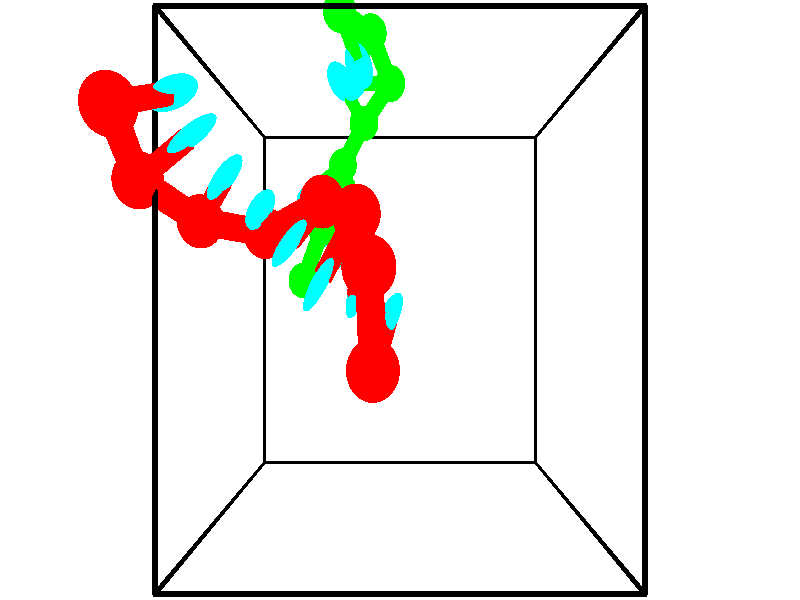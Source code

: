 // switches for output
#declare DRAW_BASES = 1; // possible values are 0, 1; only relevant for DNA ribbons
#declare DRAW_BASES_TYPE = 3; // possible values are 1, 2, 3; only relevant for DNA ribbons
#declare DRAW_FOG = 0; // set to 1 to enable fog

#include "colors.inc"

#include "transforms.inc"
background { rgb <1, 1, 1>}

#default {
   normal{
       ripples 0.25
       frequency 0.20
       turbulence 0.2
       lambda 5
   }
	finish {
		phong 0.1
		phong_size 40.
	}
}

// original window dimensions: 1024x640


// camera settings

camera {
	sky <-0, 1, 0>
	up <-0, 1, 0>
	right 1.6 * <1, 0, 0>
	location <2.5, 2.5, 11.1562>
	look_at <2.5, 2.5, 2.5>
	direction <0, 0, -8.6562>
	angle 67.0682
}


# declare cpy_camera_pos = <2.5, 2.5, 11.1562>;
# if (DRAW_FOG = 1)
fog {
	fog_type 2
	up vnormalize(cpy_camera_pos)
	color rgbt<1,1,1,0.3>
	distance 1e-5
	fog_alt 3e-3
	fog_offset 4
}
# end


// LIGHTS

# declare lum = 6;
global_settings {
	ambient_light rgb lum * <0.05, 0.05, 0.05>
	max_trace_level 15
}# declare cpy_direct_light_amount = 0.25;
light_source
{	1000 * <-1, -1, 1>,
	rgb lum * cpy_direct_light_amount
	parallel
}

light_source
{	1000 * <1, 1, -1>,
	rgb lum * cpy_direct_light_amount
	parallel
}

// strand 0

// nucleotide -1

// particle -1
sphere {
	<2.248674, 1.954963, 5.543755> 0.250000
	pigment { color rgbt <1,0,0,0> }
	no_shadow
}
cylinder {
	<2.325111, 2.182224, 5.223583>,  <2.370974, 2.318581, 5.031480>, 0.100000
	pigment { color rgbt <1,0,0,0> }
	no_shadow
}
cylinder {
	<2.325111, 2.182224, 5.223583>,  <2.248674, 1.954963, 5.543755>, 0.100000
	pigment { color rgbt <1,0,0,0> }
	no_shadow
}

// particle -1
sphere {
	<2.325111, 2.182224, 5.223583> 0.100000
	pigment { color rgbt <1,0,0,0> }
	no_shadow
}
sphere {
	0, 1
	scale<0.080000,0.200000,0.300000>
	matrix <-0.770221, 0.592294, 0.236534,
		0.608477, 0.571307, 0.550785,
		0.191093, 0.568152, -0.800430,
		2.382440, 2.352670, 4.983455>
	pigment { color rgbt <0,1,1,0> }
	no_shadow
}
cylinder {
	<2.216677, 2.750501, 5.650555>,  <2.248674, 1.954963, 5.543755>, 0.130000
	pigment { color rgbt <1,0,0,0> }
	no_shadow
}

// nucleotide -1

// particle -1
sphere {
	<2.216677, 2.750501, 5.650555> 0.250000
	pigment { color rgbt <1,0,0,0> }
	no_shadow
}
cylinder {
	<2.121315, 2.633556, 5.280109>,  <2.064098, 2.563390, 5.057842>, 0.100000
	pigment { color rgbt <1,0,0,0> }
	no_shadow
}
cylinder {
	<2.121315, 2.633556, 5.280109>,  <2.216677, 2.750501, 5.650555>, 0.100000
	pigment { color rgbt <1,0,0,0> }
	no_shadow
}

// particle -1
sphere {
	<2.121315, 2.633556, 5.280109> 0.100000
	pigment { color rgbt <1,0,0,0> }
	no_shadow
}
sphere {
	0, 1
	scale<0.080000,0.200000,0.300000>
	matrix <-0.939954, 0.309280, 0.144333,
		0.244232, 0.904914, -0.348541,
		-0.238406, -0.292362, -0.926114,
		2.049793, 2.545848, 5.002275>
	pigment { color rgbt <0,1,1,0> }
	no_shadow
}
cylinder {
	<2.054050, 3.233002, 5.023471>,  <2.216677, 2.750501, 5.650555>, 0.130000
	pigment { color rgbt <1,0,0,0> }
	no_shadow
}

// nucleotide -1

// particle -1
sphere {
	<2.054050, 3.233002, 5.023471> 0.250000
	pigment { color rgbt <1,0,0,0> }
	no_shadow
}
cylinder {
	<1.835579, 2.902702, 4.967146>,  <1.704496, 2.704522, 4.933351>, 0.100000
	pigment { color rgbt <1,0,0,0> }
	no_shadow
}
cylinder {
	<1.835579, 2.902702, 4.967146>,  <2.054050, 3.233002, 5.023471>, 0.100000
	pigment { color rgbt <1,0,0,0> }
	no_shadow
}

// particle -1
sphere {
	<1.835579, 2.902702, 4.967146> 0.100000
	pigment { color rgbt <1,0,0,0> }
	no_shadow
}
sphere {
	0, 1
	scale<0.080000,0.200000,0.300000>
	matrix <-0.837135, 0.532058, 0.126958,
		-0.029916, 0.187221, -0.981862,
		-0.546177, -0.825750, -0.140813,
		1.671726, 2.654977, 4.924902>
	pigment { color rgbt <0,1,1,0> }
	no_shadow
}
cylinder {
	<1.627732, 3.420020, 4.381248>,  <2.054050, 3.233002, 5.023471>, 0.130000
	pigment { color rgbt <1,0,0,0> }
	no_shadow
}

// nucleotide -1

// particle -1
sphere {
	<1.627732, 3.420020, 4.381248> 0.250000
	pigment { color rgbt <1,0,0,0> }
	no_shadow
}
cylinder {
	<1.467964, 3.177876, 4.656639>,  <1.372104, 3.032589, 4.821874>, 0.100000
	pigment { color rgbt <1,0,0,0> }
	no_shadow
}
cylinder {
	<1.467964, 3.177876, 4.656639>,  <1.627732, 3.420020, 4.381248>, 0.100000
	pigment { color rgbt <1,0,0,0> }
	no_shadow
}

// particle -1
sphere {
	<1.467964, 3.177876, 4.656639> 0.100000
	pigment { color rgbt <1,0,0,0> }
	no_shadow
}
sphere {
	0, 1
	scale<0.080000,0.200000,0.300000>
	matrix <-0.785414, 0.613299, 0.083603,
		-0.472853, -0.507347, -0.720423,
		-0.399419, -0.605362, 0.688478,
		1.348138, 2.996267, 4.863183>
	pigment { color rgbt <0,1,1,0> }
	no_shadow
}
cylinder {
	<0.942517, 3.145717, 4.166235>,  <1.627732, 3.420020, 4.381248>, 0.130000
	pigment { color rgbt <1,0,0,0> }
	no_shadow
}

// nucleotide -1

// particle -1
sphere {
	<0.942517, 3.145717, 4.166235> 0.250000
	pigment { color rgbt <1,0,0,0> }
	no_shadow
}
cylinder {
	<0.998421, 3.224926, 4.554308>,  <1.031963, 3.272451, 4.787152>, 0.100000
	pigment { color rgbt <1,0,0,0> }
	no_shadow
}
cylinder {
	<0.998421, 3.224926, 4.554308>,  <0.942517, 3.145717, 4.166235>, 0.100000
	pigment { color rgbt <1,0,0,0> }
	no_shadow
}

// particle -1
sphere {
	<0.998421, 3.224926, 4.554308> 0.100000
	pigment { color rgbt <1,0,0,0> }
	no_shadow
}
sphere {
	0, 1
	scale<0.080000,0.200000,0.300000>
	matrix <-0.744588, 0.666900, -0.028858,
		-0.652730, -0.718354, 0.240650,
		0.139759, 0.198021, 0.970183,
		1.040348, 3.284333, 4.845363>
	pigment { color rgbt <0,1,1,0> }
	no_shadow
}
cylinder {
	<0.273420, 3.231156, 4.418824>,  <0.942517, 3.145717, 4.166235>, 0.130000
	pigment { color rgbt <1,0,0,0> }
	no_shadow
}

// nucleotide -1

// particle -1
sphere {
	<0.273420, 3.231156, 4.418824> 0.250000
	pigment { color rgbt <1,0,0,0> }
	no_shadow
}
cylinder {
	<0.504601, 3.418739, 4.685972>,  <0.643309, 3.531289, 4.846261>, 0.100000
	pigment { color rgbt <1,0,0,0> }
	no_shadow
}
cylinder {
	<0.504601, 3.418739, 4.685972>,  <0.273420, 3.231156, 4.418824>, 0.100000
	pigment { color rgbt <1,0,0,0> }
	no_shadow
}

// particle -1
sphere {
	<0.504601, 3.418739, 4.685972> 0.100000
	pigment { color rgbt <1,0,0,0> }
	no_shadow
}
sphere {
	0, 1
	scale<0.080000,0.200000,0.300000>
	matrix <-0.676462, 0.733082, 0.070640,
		-0.456476, -0.492615, 0.740918,
		0.577952, 0.468957, 0.667870,
		0.677986, 3.559427, 4.886333>
	pigment { color rgbt <0,1,1,0> }
	no_shadow
}
cylinder {
	<-0.197910, 3.529694, 4.934539>,  <0.273420, 3.231156, 4.418824>, 0.130000
	pigment { color rgbt <1,0,0,0> }
	no_shadow
}

// nucleotide -1

// particle -1
sphere {
	<-0.197910, 3.529694, 4.934539> 0.250000
	pigment { color rgbt <1,0,0,0> }
	no_shadow
}
cylinder {
	<0.138138, 3.737240, 4.997757>,  <0.339767, 3.861768, 5.035688>, 0.100000
	pigment { color rgbt <1,0,0,0> }
	no_shadow
}
cylinder {
	<0.138138, 3.737240, 4.997757>,  <-0.197910, 3.529694, 4.934539>, 0.100000
	pigment { color rgbt <1,0,0,0> }
	no_shadow
}

// particle -1
sphere {
	<0.138138, 3.737240, 4.997757> 0.100000
	pigment { color rgbt <1,0,0,0> }
	no_shadow
}
sphere {
	0, 1
	scale<0.080000,0.200000,0.300000>
	matrix <-0.537976, 0.834252, 0.120852,
		-0.069143, -0.186555, 0.980008,
		0.840119, 0.518865, 0.158045,
		0.390174, 3.892899, 5.045170>
	pigment { color rgbt <0,1,1,0> }
	no_shadow
}
cylinder {
	<-0.171556, 3.997936, 5.618163>,  <-0.197910, 3.529694, 4.934539>, 0.130000
	pigment { color rgbt <1,0,0,0> }
	no_shadow
}

// nucleotide -1

// particle -1
sphere {
	<-0.171556, 3.997936, 5.618163> 0.250000
	pigment { color rgbt <1,0,0,0> }
	no_shadow
}
cylinder {
	<0.048004, 4.134552, 5.312992>,  <0.179740, 4.216522, 5.129889>, 0.100000
	pigment { color rgbt <1,0,0,0> }
	no_shadow
}
cylinder {
	<0.048004, 4.134552, 5.312992>,  <-0.171556, 3.997936, 5.618163>, 0.100000
	pigment { color rgbt <1,0,0,0> }
	no_shadow
}

// particle -1
sphere {
	<0.048004, 4.134552, 5.312992> 0.100000
	pigment { color rgbt <1,0,0,0> }
	no_shadow
}
sphere {
	0, 1
	scale<0.080000,0.200000,0.300000>
	matrix <-0.637017, 0.761882, -0.117240,
		0.541218, 0.550351, 0.635764,
		0.548900, 0.341540, -0.762928,
		0.212674, 4.237014, 5.084114>
	pigment { color rgbt <0,1,1,0> }
	no_shadow
}
// strand 1

// nucleotide -1

// particle -1
sphere {
	<1.598886, 6.098100, 2.123089> 0.250000
	pigment { color rgbt <0,1,0,0> }
	no_shadow
}
cylinder {
	<1.757355, 5.739601, 2.043301>,  <1.852436, 5.524502, 1.995428>, 0.100000
	pigment { color rgbt <0,1,0,0> }
	no_shadow
}
cylinder {
	<1.757355, 5.739601, 2.043301>,  <1.598886, 6.098100, 2.123089>, 0.100000
	pigment { color rgbt <0,1,0,0> }
	no_shadow
}

// particle -1
sphere {
	<1.757355, 5.739601, 2.043301> 0.100000
	pigment { color rgbt <0,1,0,0> }
	no_shadow
}
sphere {
	0, 1
	scale<0.080000,0.200000,0.300000>
	matrix <-0.299129, 0.079409, -0.950903,
		0.868083, 0.436389, -0.236634,
		0.396173, -0.896247, -0.199470,
		1.876207, 5.470727, 1.983460>
	pigment { color rgbt <0,1,1,0> }
	no_shadow
}
cylinder {
	<2.034786, 6.069411, 1.462452>,  <1.598886, 6.098100, 2.123089>, 0.130000
	pigment { color rgbt <0,1,0,0> }
	no_shadow
}

// nucleotide -1

// particle -1
sphere {
	<2.034786, 6.069411, 1.462452> 0.250000
	pigment { color rgbt <0,1,0,0> }
	no_shadow
}
cylinder {
	<1.887573, 5.700825, 1.512177>,  <1.799245, 5.479673, 1.542011>, 0.100000
	pigment { color rgbt <0,1,0,0> }
	no_shadow
}
cylinder {
	<1.887573, 5.700825, 1.512177>,  <2.034786, 6.069411, 1.462452>, 0.100000
	pigment { color rgbt <0,1,0,0> }
	no_shadow
}

// particle -1
sphere {
	<1.887573, 5.700825, 1.512177> 0.100000
	pigment { color rgbt <0,1,0,0> }
	no_shadow
}
sphere {
	0, 1
	scale<0.080000,0.200000,0.300000>
	matrix <-0.408462, 0.040120, -0.911893,
		0.835291, -0.386383, -0.391150,
		-0.368033, -0.921466, 0.124311,
		1.777164, 5.424385, 1.549470>
	pigment { color rgbt <0,1,1,0> }
	no_shadow
}
cylinder {
	<2.338303, 5.522897, 1.039090>,  <2.034786, 6.069411, 1.462452>, 0.130000
	pigment { color rgbt <0,1,0,0> }
	no_shadow
}

// nucleotide -1

// particle -1
sphere {
	<2.338303, 5.522897, 1.039090> 0.250000
	pigment { color rgbt <0,1,0,0> }
	no_shadow
}
cylinder {
	<1.951065, 5.495594, 1.135534>,  <1.718722, 5.479212, 1.193401>, 0.100000
	pigment { color rgbt <0,1,0,0> }
	no_shadow
}
cylinder {
	<1.951065, 5.495594, 1.135534>,  <2.338303, 5.522897, 1.039090>, 0.100000
	pigment { color rgbt <0,1,0,0> }
	no_shadow
}

// particle -1
sphere {
	<1.951065, 5.495594, 1.135534> 0.100000
	pigment { color rgbt <0,1,0,0> }
	no_shadow
}
sphere {
	0, 1
	scale<0.080000,0.200000,0.300000>
	matrix <-0.249919, 0.192790, -0.948880,
		0.018283, -0.978863, -0.203698,
		-0.968094, -0.068256, 0.241112,
		1.660637, 5.475117, 1.207868>
	pigment { color rgbt <0,1,1,0> }
	no_shadow
}
cylinder {
	<1.871663, 5.061587, 0.638292>,  <2.338303, 5.522897, 1.039090>, 0.130000
	pigment { color rgbt <0,1,0,0> }
	no_shadow
}

// nucleotide -1

// particle -1
sphere {
	<1.871663, 5.061587, 0.638292> 0.250000
	pigment { color rgbt <0,1,0,0> }
	no_shadow
}
cylinder {
	<1.654350, 5.369160, 0.773104>,  <1.523963, 5.553703, 0.853991>, 0.100000
	pigment { color rgbt <0,1,0,0> }
	no_shadow
}
cylinder {
	<1.654350, 5.369160, 0.773104>,  <1.871663, 5.061587, 0.638292>, 0.100000
	pigment { color rgbt <0,1,0,0> }
	no_shadow
}

// particle -1
sphere {
	<1.654350, 5.369160, 0.773104> 0.100000
	pigment { color rgbt <0,1,0,0> }
	no_shadow
}
sphere {
	0, 1
	scale<0.080000,0.200000,0.300000>
	matrix <-0.378792, 0.133757, -0.915765,
		-0.749241, -0.625182, 0.218598,
		-0.543281, 0.768932, 0.337030,
		1.491366, 5.599839, 0.874213>
	pigment { color rgbt <0,1,1,0> }
	no_shadow
}
cylinder {
	<1.465868, 4.538985, 0.196556>,  <1.871663, 5.061587, 0.638292>, 0.130000
	pigment { color rgbt <0,1,0,0> }
	no_shadow
}

// nucleotide -1

// particle -1
sphere {
	<1.465868, 4.538985, 0.196556> 0.250000
	pigment { color rgbt <0,1,0,0> }
	no_shadow
}
cylinder {
	<1.131584, 4.319565, 0.186110>,  <0.931014, 4.187913, 0.179842>, 0.100000
	pigment { color rgbt <0,1,0,0> }
	no_shadow
}
cylinder {
	<1.131584, 4.319565, 0.186110>,  <1.465868, 4.538985, 0.196556>, 0.100000
	pigment { color rgbt <0,1,0,0> }
	no_shadow
}

// particle -1
sphere {
	<1.131584, 4.319565, 0.186110> 0.100000
	pigment { color rgbt <0,1,0,0> }
	no_shadow
}
sphere {
	0, 1
	scale<0.080000,0.200000,0.300000>
	matrix <0.511719, -0.795096, 0.325524,
		-0.199331, 0.258679, 0.945173,
		-0.835710, -0.548550, -0.026116,
		0.880871, 4.155000, 0.178275>
	pigment { color rgbt <0,1,1,0> }
	no_shadow
}
cylinder {
	<1.498885, 4.077811, 0.751958>,  <1.465868, 4.538985, 0.196556>, 0.130000
	pigment { color rgbt <0,1,0,0> }
	no_shadow
}

// nucleotide -1

// particle -1
sphere {
	<1.498885, 4.077811, 0.751958> 0.250000
	pigment { color rgbt <0,1,0,0> }
	no_shadow
}
cylinder {
	<1.222031, 3.915329, 0.513313>,  <1.055918, 3.817840, 0.370126>, 0.100000
	pigment { color rgbt <0,1,0,0> }
	no_shadow
}
cylinder {
	<1.222031, 3.915329, 0.513313>,  <1.498885, 4.077811, 0.751958>, 0.100000
	pigment { color rgbt <0,1,0,0> }
	no_shadow
}

// particle -1
sphere {
	<1.222031, 3.915329, 0.513313> 0.100000
	pigment { color rgbt <0,1,0,0> }
	no_shadow
}
sphere {
	0, 1
	scale<0.080000,0.200000,0.300000>
	matrix <0.353765, -0.911423, 0.210138,
		-0.629125, -0.065616, 0.774530,
		-0.692136, -0.406205, -0.596612,
		1.014390, 3.793467, 0.334330>
	pigment { color rgbt <0,1,1,0> }
	no_shadow
}
cylinder {
	<1.216671, 3.502395, 1.123944>,  <1.498885, 4.077811, 0.751958>, 0.130000
	pigment { color rgbt <0,1,0,0> }
	no_shadow
}

// nucleotide -1

// particle -1
sphere {
	<1.216671, 3.502395, 1.123944> 0.250000
	pigment { color rgbt <0,1,0,0> }
	no_shadow
}
cylinder {
	<1.157860, 3.426395, 0.735659>,  <1.122573, 3.380796, 0.502688>, 0.100000
	pigment { color rgbt <0,1,0,0> }
	no_shadow
}
cylinder {
	<1.157860, 3.426395, 0.735659>,  <1.216671, 3.502395, 1.123944>, 0.100000
	pigment { color rgbt <0,1,0,0> }
	no_shadow
}

// particle -1
sphere {
	<1.157860, 3.426395, 0.735659> 0.100000
	pigment { color rgbt <0,1,0,0> }
	no_shadow
}
sphere {
	0, 1
	scale<0.080000,0.200000,0.300000>
	matrix <0.433993, -0.894261, 0.109301,
		-0.888838, -0.405213, 0.213938,
		-0.147027, -0.189999, -0.970713,
		1.113752, 3.369396, 0.444445>
	pigment { color rgbt <0,1,1,0> }
	no_shadow
}
cylinder {
	<0.883072, 2.773426, 1.026945>,  <1.216671, 3.502395, 1.123944>, 0.130000
	pigment { color rgbt <0,1,0,0> }
	no_shadow
}

// nucleotide -1

// particle -1
sphere {
	<0.883072, 2.773426, 1.026945> 0.250000
	pigment { color rgbt <0,1,0,0> }
	no_shadow
}
cylinder {
	<1.108566, 2.889774, 0.717728>,  <1.243863, 2.959583, 0.532197>, 0.100000
	pigment { color rgbt <0,1,0,0> }
	no_shadow
}
cylinder {
	<1.108566, 2.889774, 0.717728>,  <0.883072, 2.773426, 1.026945>, 0.100000
	pigment { color rgbt <0,1,0,0> }
	no_shadow
}

// particle -1
sphere {
	<1.108566, 2.889774, 0.717728> 0.100000
	pigment { color rgbt <0,1,0,0> }
	no_shadow
}
sphere {
	0, 1
	scale<0.080000,0.200000,0.300000>
	matrix <0.444866, -0.895509, -0.012535,
		-0.695913, -0.336834, -0.634230,
		0.563737, 0.290871, -0.773043,
		1.277687, 2.977036, 0.485815>
	pigment { color rgbt <0,1,1,0> }
	no_shadow
}
// box output
cylinder {
	<0.000000, 0.000000, 0.000000>,  <5.000000, 0.000000, 0.000000>, 0.025000
	pigment { color rgbt <0,0,0,0> }
	no_shadow
}
cylinder {
	<0.000000, 0.000000, 0.000000>,  <0.000000, 5.000000, 0.000000>, 0.025000
	pigment { color rgbt <0,0,0,0> }
	no_shadow
}
cylinder {
	<0.000000, 0.000000, 0.000000>,  <0.000000, 0.000000, 5.000000>, 0.025000
	pigment { color rgbt <0,0,0,0> }
	no_shadow
}
cylinder {
	<5.000000, 5.000000, 5.000000>,  <0.000000, 5.000000, 5.000000>, 0.025000
	pigment { color rgbt <0,0,0,0> }
	no_shadow
}
cylinder {
	<5.000000, 5.000000, 5.000000>,  <5.000000, 0.000000, 5.000000>, 0.025000
	pigment { color rgbt <0,0,0,0> }
	no_shadow
}
cylinder {
	<5.000000, 5.000000, 5.000000>,  <5.000000, 5.000000, 0.000000>, 0.025000
	pigment { color rgbt <0,0,0,0> }
	no_shadow
}
cylinder {
	<0.000000, 0.000000, 5.000000>,  <0.000000, 5.000000, 5.000000>, 0.025000
	pigment { color rgbt <0,0,0,0> }
	no_shadow
}
cylinder {
	<0.000000, 0.000000, 5.000000>,  <5.000000, 0.000000, 5.000000>, 0.025000
	pigment { color rgbt <0,0,0,0> }
	no_shadow
}
cylinder {
	<5.000000, 5.000000, 0.000000>,  <0.000000, 5.000000, 0.000000>, 0.025000
	pigment { color rgbt <0,0,0,0> }
	no_shadow
}
cylinder {
	<5.000000, 5.000000, 0.000000>,  <5.000000, 0.000000, 0.000000>, 0.025000
	pigment { color rgbt <0,0,0,0> }
	no_shadow
}
cylinder {
	<5.000000, 0.000000, 5.000000>,  <5.000000, 0.000000, 0.000000>, 0.025000
	pigment { color rgbt <0,0,0,0> }
	no_shadow
}
cylinder {
	<0.000000, 5.000000, 0.000000>,  <0.000000, 5.000000, 5.000000>, 0.025000
	pigment { color rgbt <0,0,0,0> }
	no_shadow
}
// end of box output
